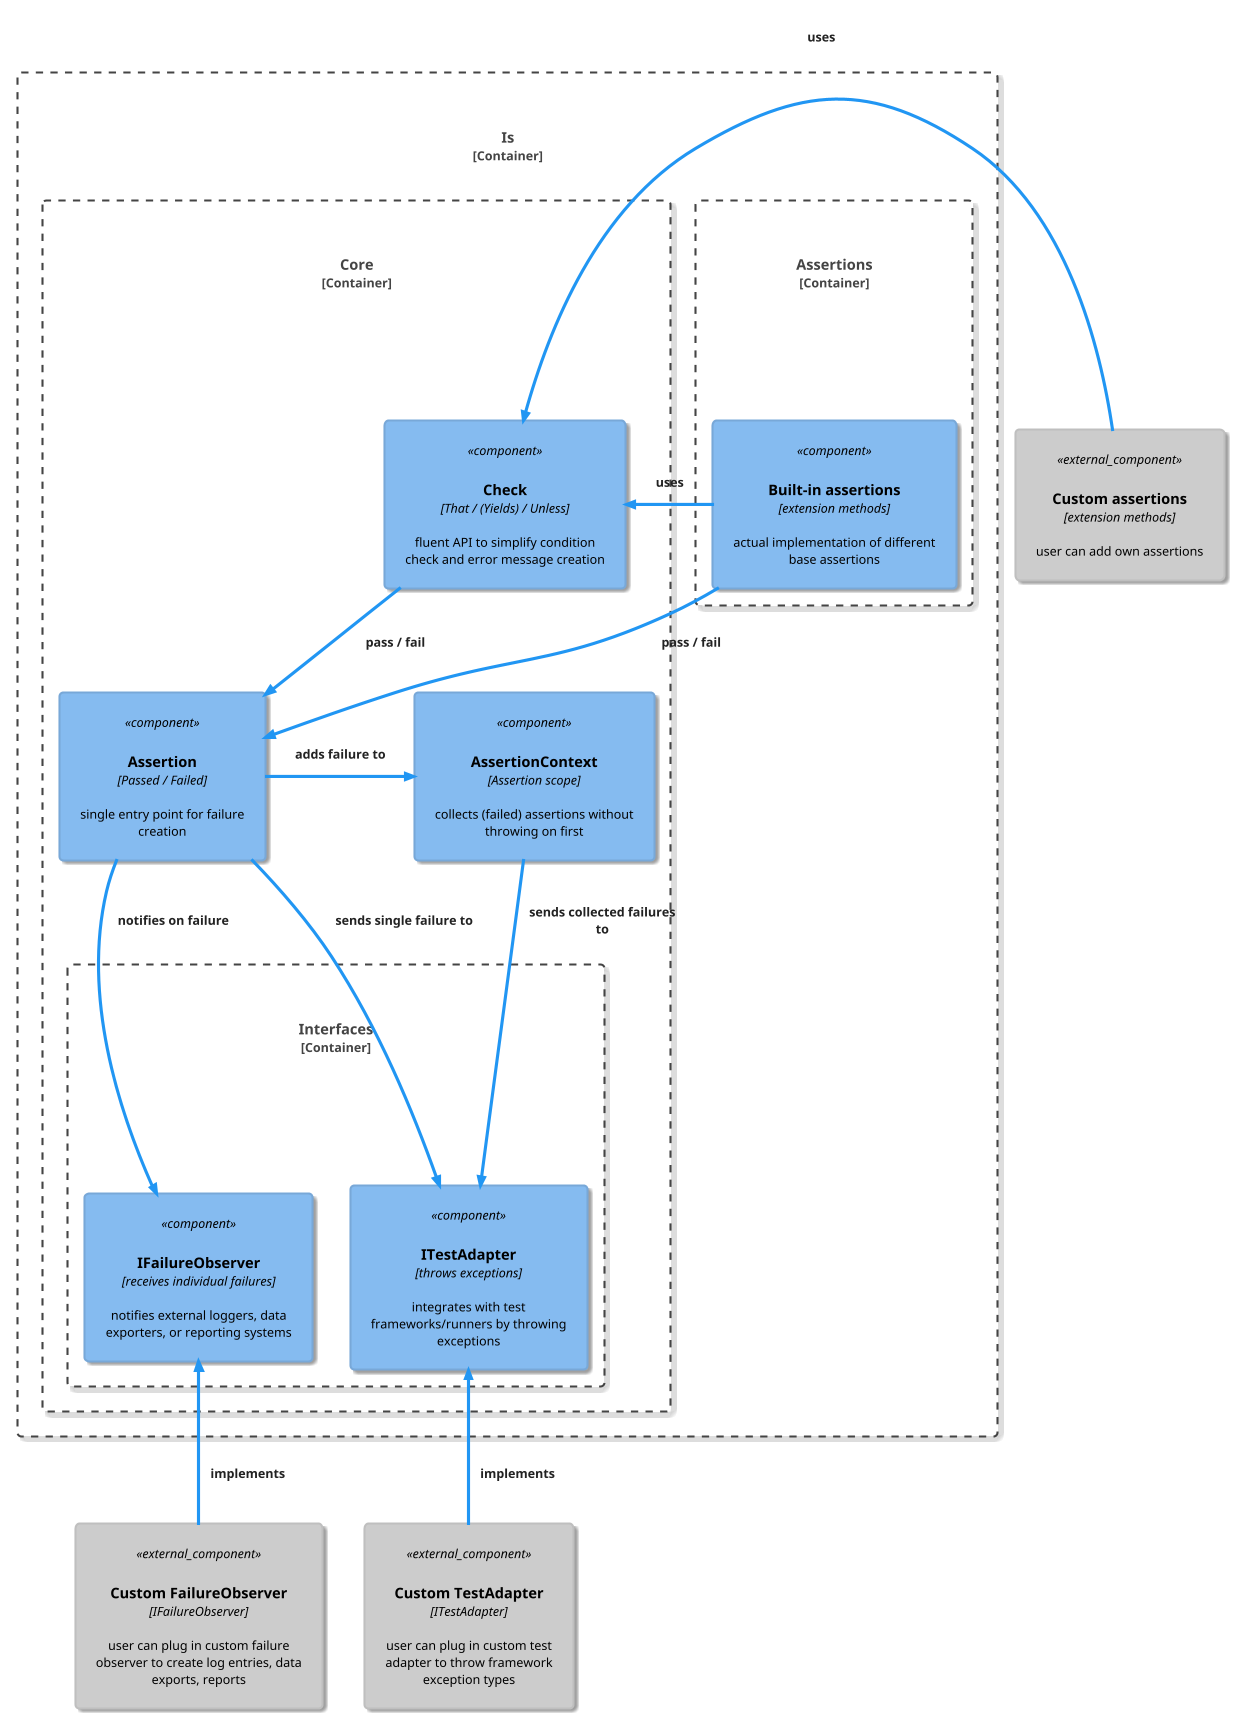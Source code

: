 @startuml "Architecture"

!include <C4/C4_Component>

!theme materia

Component_Ext(ca, "Custom assertions", "extension methods", "user can add own assertions")
Component_Ext(cfo, "Custom FailureObserver", "IFailureObserver", "user can plug in custom failure observer to create log entries, data exports, reports")
Component_Ext(cta, "Custom TestAdapter", "ITestAdapter", "user can plug in custom test adapter to throw framework exception types ")

Container_Boundary(Is, "Is") {

    Container_Boundary(Assertions, "Assertions") {
        Component(ext, "Built-in assertions", "extension methods", "actual implementation of different base assertions")
        }

    Container_Boundary(Core, "Core") {
        Component(check, "Check", "That / (Yields) / Unless", "fluent API to simplify condition check and error message creation")
        Component(ass, "Assertion", "Passed / Failed", "single entry point for failure creation")
        Component(ctx, "AssertionContext", "Assertion scope", "collects (failed) assertions without throwing on first")
        
        Container_Boundary(Interfaces, "Interfaces") {
            Component(ifo, "IFailureObserver", "receives individual failures", "notifies external loggers, data exporters, or reporting systems")
            Component(ita, "ITestAdapter", "throws exceptions", "integrates with test frameworks/runners by throwing exceptions")
        }
    }
}


Rel_R(ass, ctx, "adds failure to")
Rel(ass, ifo, "notifies on failure")
Rel(ass, ita, "sends single failure to")

Rel_R(ext, check, "uses")
Rel(ext, ass, "pass / fail")

Rel(ctx, ita, "sends collected failures to")

Rel(check, ass, "pass / fail")

Rel_L(ca, check, "uses")
Rel_U(cta, ita, "implements")
Rel_U(cfo, ifo, "implements")


@enduml